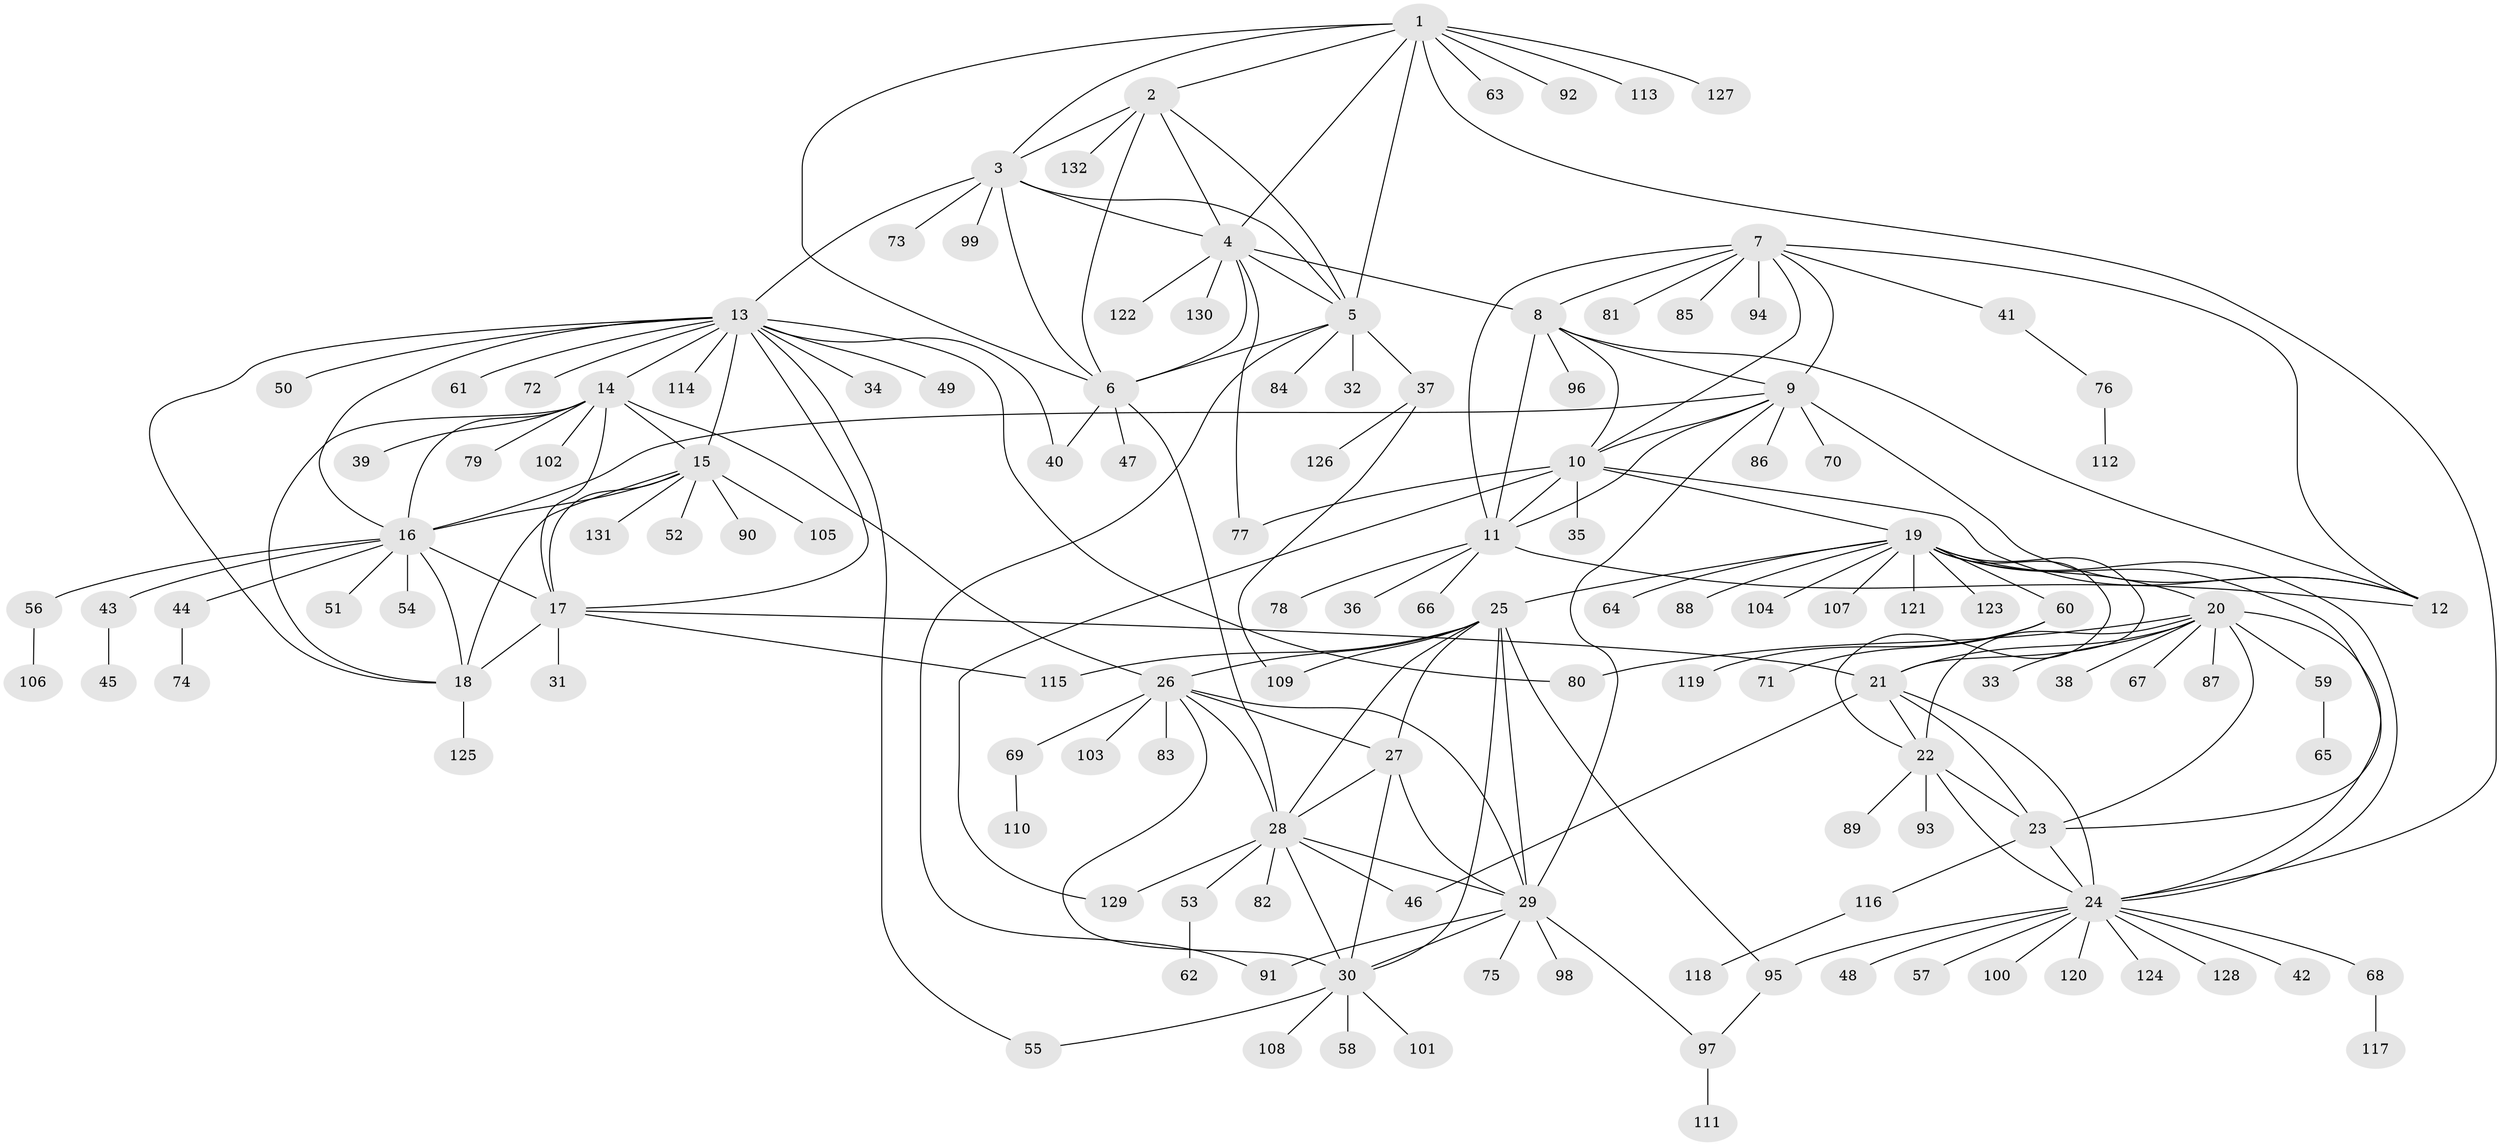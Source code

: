 // coarse degree distribution, {5: 0.030303030303030304, 3: 0.015151515151515152, 6: 0.030303030303030304, 9: 0.015151515151515152, 1: 0.7727272727272727, 2: 0.06060606060606061, 14: 0.030303030303030304, 10: 0.015151515151515152, 15: 0.015151515151515152, 12: 0.015151515151515152}
// Generated by graph-tools (version 1.1) at 2025/57/03/04/25 21:57:24]
// undirected, 132 vertices, 198 edges
graph export_dot {
graph [start="1"]
  node [color=gray90,style=filled];
  1;
  2;
  3;
  4;
  5;
  6;
  7;
  8;
  9;
  10;
  11;
  12;
  13;
  14;
  15;
  16;
  17;
  18;
  19;
  20;
  21;
  22;
  23;
  24;
  25;
  26;
  27;
  28;
  29;
  30;
  31;
  32;
  33;
  34;
  35;
  36;
  37;
  38;
  39;
  40;
  41;
  42;
  43;
  44;
  45;
  46;
  47;
  48;
  49;
  50;
  51;
  52;
  53;
  54;
  55;
  56;
  57;
  58;
  59;
  60;
  61;
  62;
  63;
  64;
  65;
  66;
  67;
  68;
  69;
  70;
  71;
  72;
  73;
  74;
  75;
  76;
  77;
  78;
  79;
  80;
  81;
  82;
  83;
  84;
  85;
  86;
  87;
  88;
  89;
  90;
  91;
  92;
  93;
  94;
  95;
  96;
  97;
  98;
  99;
  100;
  101;
  102;
  103;
  104;
  105;
  106;
  107;
  108;
  109;
  110;
  111;
  112;
  113;
  114;
  115;
  116;
  117;
  118;
  119;
  120;
  121;
  122;
  123;
  124;
  125;
  126;
  127;
  128;
  129;
  130;
  131;
  132;
  1 -- 2;
  1 -- 3;
  1 -- 4;
  1 -- 5;
  1 -- 6;
  1 -- 24;
  1 -- 63;
  1 -- 92;
  1 -- 113;
  1 -- 127;
  2 -- 3;
  2 -- 4;
  2 -- 5;
  2 -- 6;
  2 -- 132;
  3 -- 4;
  3 -- 5;
  3 -- 6;
  3 -- 13;
  3 -- 73;
  3 -- 99;
  4 -- 5;
  4 -- 6;
  4 -- 8;
  4 -- 77;
  4 -- 122;
  4 -- 130;
  5 -- 6;
  5 -- 32;
  5 -- 37;
  5 -- 84;
  5 -- 91;
  6 -- 28;
  6 -- 40;
  6 -- 47;
  7 -- 8;
  7 -- 9;
  7 -- 10;
  7 -- 11;
  7 -- 12;
  7 -- 41;
  7 -- 81;
  7 -- 85;
  7 -- 94;
  8 -- 9;
  8 -- 10;
  8 -- 11;
  8 -- 12;
  8 -- 96;
  9 -- 10;
  9 -- 11;
  9 -- 12;
  9 -- 16;
  9 -- 29;
  9 -- 70;
  9 -- 86;
  10 -- 11;
  10 -- 12;
  10 -- 19;
  10 -- 35;
  10 -- 77;
  10 -- 129;
  11 -- 12;
  11 -- 36;
  11 -- 66;
  11 -- 78;
  13 -- 14;
  13 -- 15;
  13 -- 16;
  13 -- 17;
  13 -- 18;
  13 -- 34;
  13 -- 40;
  13 -- 49;
  13 -- 50;
  13 -- 55;
  13 -- 61;
  13 -- 72;
  13 -- 80;
  13 -- 114;
  14 -- 15;
  14 -- 16;
  14 -- 17;
  14 -- 18;
  14 -- 26;
  14 -- 39;
  14 -- 79;
  14 -- 102;
  15 -- 16;
  15 -- 17;
  15 -- 18;
  15 -- 52;
  15 -- 90;
  15 -- 105;
  15 -- 131;
  16 -- 17;
  16 -- 18;
  16 -- 43;
  16 -- 44;
  16 -- 51;
  16 -- 54;
  16 -- 56;
  17 -- 18;
  17 -- 21;
  17 -- 31;
  17 -- 115;
  18 -- 125;
  19 -- 20;
  19 -- 21;
  19 -- 22;
  19 -- 23;
  19 -- 24;
  19 -- 25;
  19 -- 60;
  19 -- 64;
  19 -- 88;
  19 -- 104;
  19 -- 107;
  19 -- 121;
  19 -- 123;
  20 -- 21;
  20 -- 22;
  20 -- 23;
  20 -- 24;
  20 -- 33;
  20 -- 38;
  20 -- 59;
  20 -- 67;
  20 -- 80;
  20 -- 87;
  21 -- 22;
  21 -- 23;
  21 -- 24;
  21 -- 46;
  22 -- 23;
  22 -- 24;
  22 -- 89;
  22 -- 93;
  23 -- 24;
  23 -- 116;
  24 -- 42;
  24 -- 48;
  24 -- 57;
  24 -- 68;
  24 -- 95;
  24 -- 100;
  24 -- 120;
  24 -- 124;
  24 -- 128;
  25 -- 26;
  25 -- 27;
  25 -- 28;
  25 -- 29;
  25 -- 30;
  25 -- 95;
  25 -- 109;
  25 -- 115;
  26 -- 27;
  26 -- 28;
  26 -- 29;
  26 -- 30;
  26 -- 69;
  26 -- 83;
  26 -- 103;
  27 -- 28;
  27 -- 29;
  27 -- 30;
  28 -- 29;
  28 -- 30;
  28 -- 46;
  28 -- 53;
  28 -- 82;
  28 -- 129;
  29 -- 30;
  29 -- 75;
  29 -- 91;
  29 -- 97;
  29 -- 98;
  30 -- 55;
  30 -- 58;
  30 -- 101;
  30 -- 108;
  37 -- 109;
  37 -- 126;
  41 -- 76;
  43 -- 45;
  44 -- 74;
  53 -- 62;
  56 -- 106;
  59 -- 65;
  60 -- 71;
  60 -- 119;
  68 -- 117;
  69 -- 110;
  76 -- 112;
  95 -- 97;
  97 -- 111;
  116 -- 118;
}
